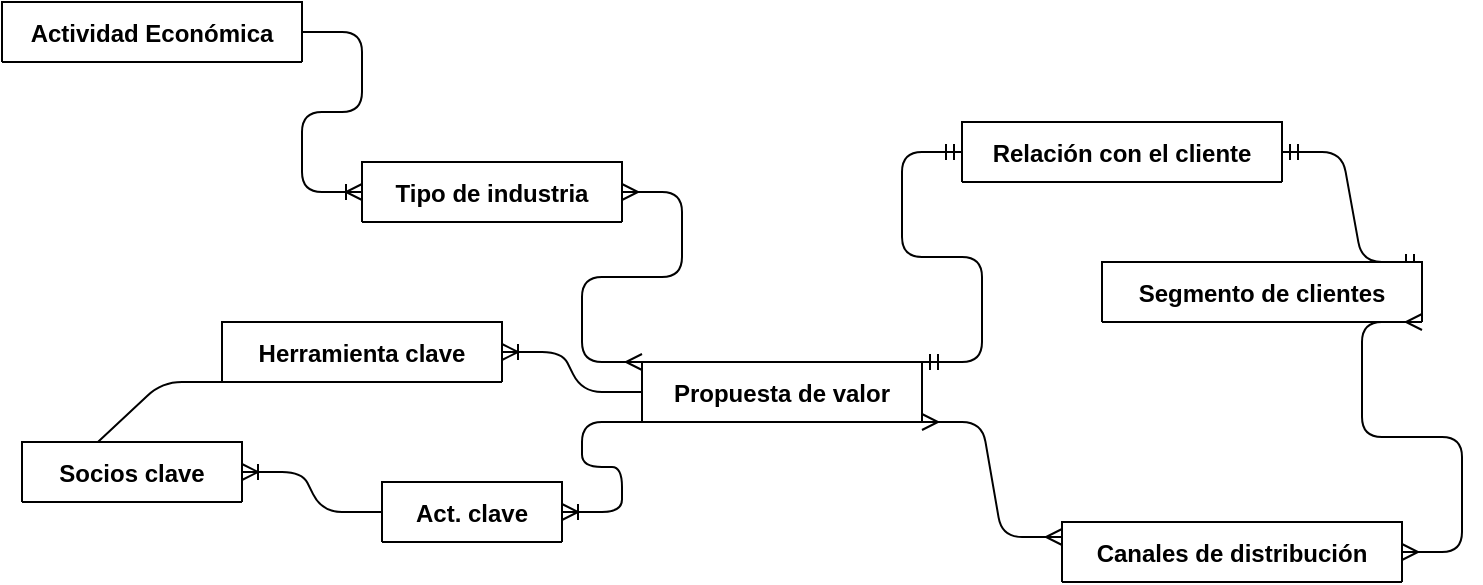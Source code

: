 <mxfile version="13.6.5" type="github"><diagram id="66uv4UlW8J-1fgO-G8yW" name="Page-1"><mxGraphModel dx="1422" dy="834" grid="1" gridSize="10" guides="1" tooltips="1" connect="1" arrows="1" fold="1" page="1" pageScale="1" pageWidth="827" pageHeight="1169" math="0" shadow="0"><root><mxCell id="0"/><mxCell id="1" parent="0"/><mxCell id="5S_YyyaYfL5L0cFhzbNb-131" value="" style="edgeStyle=entityRelationEdgeStyle;fontSize=12;html=1;endArrow=ERoneToMany;exitX=1;exitY=0.5;exitDx=0;exitDy=0;entryX=0;entryY=0.5;entryDx=0;entryDy=0;" edge="1" parent="1" source="5S_YyyaYfL5L0cFhzbNb-1" target="5S_YyyaYfL5L0cFhzbNb-14"><mxGeometry width="100" height="100" relative="1" as="geometry"><mxPoint x="360" y="380" as="sourcePoint"/><mxPoint x="460" y="280" as="targetPoint"/></mxGeometry></mxCell><mxCell id="5S_YyyaYfL5L0cFhzbNb-132" value="" style="edgeStyle=entityRelationEdgeStyle;fontSize=12;html=1;endArrow=ERmany;startArrow=ERmany;exitX=1;exitY=0.5;exitDx=0;exitDy=0;entryX=0;entryY=0;entryDx=0;entryDy=0;" edge="1" parent="1" source="5S_YyyaYfL5L0cFhzbNb-14" target="5S_YyyaYfL5L0cFhzbNb-27"><mxGeometry width="100" height="100" relative="1" as="geometry"><mxPoint x="360" y="380" as="sourcePoint"/><mxPoint x="570" y="210" as="targetPoint"/></mxGeometry></mxCell><mxCell id="5S_YyyaYfL5L0cFhzbNb-134" value="" style="edgeStyle=entityRelationEdgeStyle;fontSize=12;html=1;endArrow=ERmandOne;startArrow=ERmandOne;exitX=1;exitY=0;exitDx=0;exitDy=0;" edge="1" parent="1" source="5S_YyyaYfL5L0cFhzbNb-27" target="5S_YyyaYfL5L0cFhzbNb-57"><mxGeometry width="100" height="100" relative="1" as="geometry"><mxPoint x="460" y="280" as="sourcePoint"/><mxPoint x="360" y="380" as="targetPoint"/></mxGeometry></mxCell><mxCell id="5S_YyyaYfL5L0cFhzbNb-135" value="" style="edgeStyle=entityRelationEdgeStyle;fontSize=12;html=1;endArrow=ERmandOne;startArrow=ERmandOne;exitX=1;exitY=0;exitDx=0;exitDy=0;" edge="1" parent="1" source="5S_YyyaYfL5L0cFhzbNb-40" target="5S_YyyaYfL5L0cFhzbNb-57"><mxGeometry width="100" height="100" relative="1" as="geometry"><mxPoint x="360" y="380" as="sourcePoint"/><mxPoint x="460" y="280" as="targetPoint"/></mxGeometry></mxCell><mxCell id="5S_YyyaYfL5L0cFhzbNb-136" value="" style="edgeStyle=entityRelationEdgeStyle;fontSize=12;html=1;endArrow=ERmany;startArrow=ERmany;exitX=1;exitY=1;exitDx=0;exitDy=0;entryX=0;entryY=0.25;entryDx=0;entryDy=0;" edge="1" parent="1" source="5S_YyyaYfL5L0cFhzbNb-27" target="5S_YyyaYfL5L0cFhzbNb-76"><mxGeometry width="100" height="100" relative="1" as="geometry"><mxPoint x="580" y="260" as="sourcePoint"/><mxPoint x="360" y="380" as="targetPoint"/></mxGeometry></mxCell><mxCell id="5S_YyyaYfL5L0cFhzbNb-1" value="Actividad Económica" style="shape=table;startSize=30;container=1;collapsible=1;childLayout=tableLayout;fixedRows=1;rowLines=0;fontStyle=1;align=center;resizeLast=1;" vertex="1" collapsed="1" parent="1"><mxGeometry x="40" y="40" width="150" height="30" as="geometry"><mxRectangle x="140" y="90" width="180" height="160" as="alternateBounds"/></mxGeometry></mxCell><mxCell id="5S_YyyaYfL5L0cFhzbNb-2" value="" style="shape=partialRectangle;collapsible=0;dropTarget=0;pointerEvents=0;fillColor=none;top=0;left=0;bottom=1;right=0;points=[[0,0.5],[1,0.5]];portConstraint=eastwest;" vertex="1" parent="5S_YyyaYfL5L0cFhzbNb-1"><mxGeometry y="30" width="180" height="30" as="geometry"/></mxCell><mxCell id="5S_YyyaYfL5L0cFhzbNb-3" value="PK" style="shape=partialRectangle;connectable=0;fillColor=none;top=0;left=0;bottom=0;right=0;fontStyle=1;overflow=hidden;" vertex="1" parent="5S_YyyaYfL5L0cFhzbNb-2"><mxGeometry width="30" height="30" as="geometry"/></mxCell><mxCell id="5S_YyyaYfL5L0cFhzbNb-4" value="UniqueID (PK)" style="shape=partialRectangle;connectable=0;fillColor=none;top=0;left=0;bottom=0;right=0;align=left;spacingLeft=6;fontStyle=5;overflow=hidden;" vertex="1" parent="5S_YyyaYfL5L0cFhzbNb-2"><mxGeometry x="30" width="150" height="30" as="geometry"/></mxCell><mxCell id="5S_YyyaYfL5L0cFhzbNb-5" value="" style="shape=partialRectangle;collapsible=0;dropTarget=0;pointerEvents=0;fillColor=none;top=0;left=0;bottom=0;right=0;points=[[0,0.5],[1,0.5]];portConstraint=eastwest;" vertex="1" parent="5S_YyyaYfL5L0cFhzbNb-1"><mxGeometry y="60" width="180" height="30" as="geometry"/></mxCell><mxCell id="5S_YyyaYfL5L0cFhzbNb-6" value="" style="shape=partialRectangle;connectable=0;fillColor=none;top=0;left=0;bottom=0;right=0;editable=1;overflow=hidden;" vertex="1" parent="5S_YyyaYfL5L0cFhzbNb-5"><mxGeometry width="30" height="30" as="geometry"/></mxCell><mxCell id="5S_YyyaYfL5L0cFhzbNb-7" value="Act. Primeria (Varchar(255)" style="shape=partialRectangle;connectable=0;fillColor=none;top=0;left=0;bottom=0;right=0;align=left;spacingLeft=6;overflow=hidden;" vertex="1" parent="5S_YyyaYfL5L0cFhzbNb-5"><mxGeometry x="30" width="150" height="30" as="geometry"/></mxCell><mxCell id="5S_YyyaYfL5L0cFhzbNb-8" value="" style="shape=partialRectangle;collapsible=0;dropTarget=0;pointerEvents=0;fillColor=none;top=0;left=0;bottom=0;right=0;points=[[0,0.5],[1,0.5]];portConstraint=eastwest;" vertex="1" parent="5S_YyyaYfL5L0cFhzbNb-1"><mxGeometry y="90" width="180" height="30" as="geometry"/></mxCell><mxCell id="5S_YyyaYfL5L0cFhzbNb-9" value="" style="shape=partialRectangle;connectable=0;fillColor=none;top=0;left=0;bottom=0;right=0;editable=1;overflow=hidden;" vertex="1" parent="5S_YyyaYfL5L0cFhzbNb-8"><mxGeometry width="30" height="30" as="geometry"/></mxCell><mxCell id="5S_YyyaYfL5L0cFhzbNb-10" value="Act. Secundaria" style="shape=partialRectangle;connectable=0;fillColor=none;top=0;left=0;bottom=0;right=0;align=left;spacingLeft=6;overflow=hidden;" vertex="1" parent="5S_YyyaYfL5L0cFhzbNb-8"><mxGeometry x="30" width="150" height="30" as="geometry"/></mxCell><mxCell id="5S_YyyaYfL5L0cFhzbNb-11" value="" style="shape=partialRectangle;collapsible=0;dropTarget=0;pointerEvents=0;fillColor=none;top=0;left=0;bottom=0;right=0;points=[[0,0.5],[1,0.5]];portConstraint=eastwest;" vertex="1" parent="5S_YyyaYfL5L0cFhzbNb-1"><mxGeometry y="120" width="180" height="30" as="geometry"/></mxCell><mxCell id="5S_YyyaYfL5L0cFhzbNb-12" value="" style="shape=partialRectangle;connectable=0;fillColor=none;top=0;left=0;bottom=0;right=0;editable=1;overflow=hidden;" vertex="1" parent="5S_YyyaYfL5L0cFhzbNb-11"><mxGeometry width="30" height="30" as="geometry"/></mxCell><mxCell id="5S_YyyaYfL5L0cFhzbNb-13" value="Act. Tercearia" style="shape=partialRectangle;connectable=0;fillColor=none;top=0;left=0;bottom=0;right=0;align=left;spacingLeft=6;overflow=hidden;" vertex="1" parent="5S_YyyaYfL5L0cFhzbNb-11"><mxGeometry x="30" width="150" height="30" as="geometry"/></mxCell><mxCell id="5S_YyyaYfL5L0cFhzbNb-14" value="Tipo de industria" style="shape=table;startSize=30;container=1;collapsible=1;childLayout=tableLayout;fixedRows=1;rowLines=0;fontStyle=1;align=center;resizeLast=1;" vertex="1" collapsed="1" parent="1"><mxGeometry x="220" y="120" width="130" height="30" as="geometry"><mxRectangle x="340" y="100" width="180" height="160" as="alternateBounds"/></mxGeometry></mxCell><mxCell id="5S_YyyaYfL5L0cFhzbNb-15" value="" style="shape=partialRectangle;collapsible=0;dropTarget=0;pointerEvents=0;fillColor=none;top=0;left=0;bottom=1;right=0;points=[[0,0.5],[1,0.5]];portConstraint=eastwest;" vertex="1" parent="5S_YyyaYfL5L0cFhzbNb-14"><mxGeometry y="30" width="180" height="30" as="geometry"/></mxCell><mxCell id="5S_YyyaYfL5L0cFhzbNb-16" value="PK" style="shape=partialRectangle;connectable=0;fillColor=none;top=0;left=0;bottom=0;right=0;fontStyle=1;overflow=hidden;" vertex="1" parent="5S_YyyaYfL5L0cFhzbNb-15"><mxGeometry width="30" height="30" as="geometry"/></mxCell><mxCell id="5S_YyyaYfL5L0cFhzbNb-17" value="UniqueID" style="shape=partialRectangle;connectable=0;fillColor=none;top=0;left=0;bottom=0;right=0;align=left;spacingLeft=6;fontStyle=5;overflow=hidden;" vertex="1" parent="5S_YyyaYfL5L0cFhzbNb-15"><mxGeometry x="30" width="150" height="30" as="geometry"/></mxCell><mxCell id="5S_YyyaYfL5L0cFhzbNb-18" value="" style="shape=partialRectangle;collapsible=0;dropTarget=0;pointerEvents=0;fillColor=none;top=0;left=0;bottom=0;right=0;points=[[0,0.5],[1,0.5]];portConstraint=eastwest;" vertex="1" parent="5S_YyyaYfL5L0cFhzbNb-14"><mxGeometry y="60" width="180" height="30" as="geometry"/></mxCell><mxCell id="5S_YyyaYfL5L0cFhzbNb-19" value="" style="shape=partialRectangle;connectable=0;fillColor=none;top=0;left=0;bottom=0;right=0;editable=1;overflow=hidden;" vertex="1" parent="5S_YyyaYfL5L0cFhzbNb-18"><mxGeometry width="30" height="30" as="geometry"/></mxCell><mxCell id="5S_YyyaYfL5L0cFhzbNb-20" value="Mineria" style="shape=partialRectangle;connectable=0;fillColor=none;top=0;left=0;bottom=0;right=0;align=left;spacingLeft=6;overflow=hidden;" vertex="1" parent="5S_YyyaYfL5L0cFhzbNb-18"><mxGeometry x="30" width="150" height="30" as="geometry"/></mxCell><mxCell id="5S_YyyaYfL5L0cFhzbNb-21" value="" style="shape=partialRectangle;collapsible=0;dropTarget=0;pointerEvents=0;fillColor=none;top=0;left=0;bottom=0;right=0;points=[[0,0.5],[1,0.5]];portConstraint=eastwest;" vertex="1" parent="5S_YyyaYfL5L0cFhzbNb-14"><mxGeometry y="90" width="180" height="30" as="geometry"/></mxCell><mxCell id="5S_YyyaYfL5L0cFhzbNb-22" value="" style="shape=partialRectangle;connectable=0;fillColor=none;top=0;left=0;bottom=0;right=0;editable=1;overflow=hidden;" vertex="1" parent="5S_YyyaYfL5L0cFhzbNb-21"><mxGeometry width="30" height="30" as="geometry"/></mxCell><mxCell id="5S_YyyaYfL5L0cFhzbNb-23" value="Construcción" style="shape=partialRectangle;connectable=0;fillColor=none;top=0;left=0;bottom=0;right=0;align=left;spacingLeft=6;overflow=hidden;" vertex="1" parent="5S_YyyaYfL5L0cFhzbNb-21"><mxGeometry x="30" width="150" height="30" as="geometry"/></mxCell><mxCell id="5S_YyyaYfL5L0cFhzbNb-24" value="" style="shape=partialRectangle;collapsible=0;dropTarget=0;pointerEvents=0;fillColor=none;top=0;left=0;bottom=0;right=0;points=[[0,0.5],[1,0.5]];portConstraint=eastwest;" vertex="1" parent="5S_YyyaYfL5L0cFhzbNb-14"><mxGeometry y="120" width="180" height="30" as="geometry"/></mxCell><mxCell id="5S_YyyaYfL5L0cFhzbNb-25" value="" style="shape=partialRectangle;connectable=0;fillColor=none;top=0;left=0;bottom=0;right=0;editable=1;overflow=hidden;" vertex="1" parent="5S_YyyaYfL5L0cFhzbNb-24"><mxGeometry width="30" height="30" as="geometry"/></mxCell><mxCell id="5S_YyyaYfL5L0cFhzbNb-26" value="Industrias manufactureras" style="shape=partialRectangle;connectable=0;fillColor=none;top=0;left=0;bottom=0;right=0;align=left;spacingLeft=6;overflow=hidden;" vertex="1" parent="5S_YyyaYfL5L0cFhzbNb-24"><mxGeometry x="30" width="150" height="30" as="geometry"/></mxCell><mxCell id="5S_YyyaYfL5L0cFhzbNb-27" value="Propuesta de valor" style="shape=table;startSize=30;container=1;collapsible=1;childLayout=tableLayout;fixedRows=1;rowLines=0;fontStyle=1;align=center;resizeLast=1;" vertex="1" collapsed="1" parent="1"><mxGeometry x="360" y="220" width="140" height="30" as="geometry"><mxRectangle x="550" y="110" width="180" height="100" as="alternateBounds"/></mxGeometry></mxCell><mxCell id="5S_YyyaYfL5L0cFhzbNb-28" value="" style="shape=partialRectangle;collapsible=0;dropTarget=0;pointerEvents=0;fillColor=none;top=0;left=0;bottom=1;right=0;points=[[0,0.5],[1,0.5]];portConstraint=eastwest;" vertex="1" parent="5S_YyyaYfL5L0cFhzbNb-27"><mxGeometry y="30" width="180" height="30" as="geometry"/></mxCell><mxCell id="5S_YyyaYfL5L0cFhzbNb-29" value="PK" style="shape=partialRectangle;connectable=0;fillColor=none;top=0;left=0;bottom=0;right=0;fontStyle=1;overflow=hidden;" vertex="1" parent="5S_YyyaYfL5L0cFhzbNb-28"><mxGeometry width="30" height="30" as="geometry"/></mxCell><mxCell id="5S_YyyaYfL5L0cFhzbNb-30" value="UniqueID" style="shape=partialRectangle;connectable=0;fillColor=none;top=0;left=0;bottom=0;right=0;align=left;spacingLeft=6;fontStyle=5;overflow=hidden;" vertex="1" parent="5S_YyyaYfL5L0cFhzbNb-28"><mxGeometry x="30" width="150" height="30" as="geometry"/></mxCell><mxCell id="5S_YyyaYfL5L0cFhzbNb-31" value="" style="shape=partialRectangle;collapsible=0;dropTarget=0;pointerEvents=0;fillColor=none;top=0;left=0;bottom=0;right=0;points=[[0,0.5],[1,0.5]];portConstraint=eastwest;" vertex="1" parent="5S_YyyaYfL5L0cFhzbNb-27"><mxGeometry y="60" width="180" height="30" as="geometry"/></mxCell><mxCell id="5S_YyyaYfL5L0cFhzbNb-32" value="" style="shape=partialRectangle;connectable=0;fillColor=none;top=0;left=0;bottom=0;right=0;editable=1;overflow=hidden;" vertex="1" parent="5S_YyyaYfL5L0cFhzbNb-31"><mxGeometry width="30" height="30" as="geometry"/></mxCell><mxCell id="5S_YyyaYfL5L0cFhzbNb-33" value="Diferenciador" style="shape=partialRectangle;connectable=0;fillColor=none;top=0;left=0;bottom=0;right=0;align=left;spacingLeft=6;overflow=hidden;" vertex="1" parent="5S_YyyaYfL5L0cFhzbNb-31"><mxGeometry x="30" width="150" height="30" as="geometry"/></mxCell><mxCell id="5S_YyyaYfL5L0cFhzbNb-57" value="Relación con el cliente" style="shape=table;startSize=30;container=1;collapsible=1;childLayout=tableLayout;fixedRows=1;rowLines=0;fontStyle=1;align=center;resizeLast=1;" vertex="1" collapsed="1" parent="1"><mxGeometry x="520" y="100" width="160" height="30" as="geometry"><mxRectangle x="479" y="310" width="180" height="220" as="alternateBounds"/></mxGeometry></mxCell><mxCell id="5S_YyyaYfL5L0cFhzbNb-58" value="" style="shape=partialRectangle;collapsible=0;dropTarget=0;pointerEvents=0;fillColor=none;top=0;left=0;bottom=1;right=0;points=[[0,0.5],[1,0.5]];portConstraint=eastwest;" vertex="1" parent="5S_YyyaYfL5L0cFhzbNb-57"><mxGeometry y="30" width="180" height="30" as="geometry"/></mxCell><mxCell id="5S_YyyaYfL5L0cFhzbNb-59" value="PK" style="shape=partialRectangle;connectable=0;fillColor=none;top=0;left=0;bottom=0;right=0;fontStyle=1;overflow=hidden;" vertex="1" parent="5S_YyyaYfL5L0cFhzbNb-58"><mxGeometry width="30" height="30" as="geometry"/></mxCell><mxCell id="5S_YyyaYfL5L0cFhzbNb-60" value="UniqueID" style="shape=partialRectangle;connectable=0;fillColor=none;top=0;left=0;bottom=0;right=0;align=left;spacingLeft=6;fontStyle=5;overflow=hidden;" vertex="1" parent="5S_YyyaYfL5L0cFhzbNb-58"><mxGeometry x="30" width="150" height="30" as="geometry"/></mxCell><mxCell id="5S_YyyaYfL5L0cFhzbNb-61" value="" style="shape=partialRectangle;collapsible=0;dropTarget=0;pointerEvents=0;fillColor=none;top=0;left=0;bottom=0;right=0;points=[[0,0.5],[1,0.5]];portConstraint=eastwest;" vertex="1" parent="5S_YyyaYfL5L0cFhzbNb-57"><mxGeometry y="60" width="180" height="30" as="geometry"/></mxCell><mxCell id="5S_YyyaYfL5L0cFhzbNb-62" value="" style="shape=partialRectangle;connectable=0;fillColor=none;top=0;left=0;bottom=0;right=0;editable=1;overflow=hidden;" vertex="1" parent="5S_YyyaYfL5L0cFhzbNb-61"><mxGeometry width="30" height="30" as="geometry"/></mxCell><mxCell id="5S_YyyaYfL5L0cFhzbNb-63" value="Metodología de venta" style="shape=partialRectangle;connectable=0;fillColor=none;top=0;left=0;bottom=0;right=0;align=left;spacingLeft=6;overflow=hidden;" vertex="1" parent="5S_YyyaYfL5L0cFhzbNb-61"><mxGeometry x="30" width="150" height="30" as="geometry"/></mxCell><mxCell id="5S_YyyaYfL5L0cFhzbNb-64" value="" style="shape=partialRectangle;collapsible=0;dropTarget=0;pointerEvents=0;fillColor=none;top=0;left=0;bottom=0;right=0;points=[[0,0.5],[1,0.5]];portConstraint=eastwest;" vertex="1" parent="5S_YyyaYfL5L0cFhzbNb-57"><mxGeometry y="90" width="180" height="30" as="geometry"/></mxCell><mxCell id="5S_YyyaYfL5L0cFhzbNb-65" value="" style="shape=partialRectangle;connectable=0;fillColor=none;top=0;left=0;bottom=0;right=0;editable=1;overflow=hidden;" vertex="1" parent="5S_YyyaYfL5L0cFhzbNb-64"><mxGeometry width="30" height="30" as="geometry"/></mxCell><mxCell id="5S_YyyaYfL5L0cFhzbNb-66" value="Curva de experiencia" style="shape=partialRectangle;connectable=0;fillColor=none;top=0;left=0;bottom=0;right=0;align=left;spacingLeft=6;overflow=hidden;" vertex="1" parent="5S_YyyaYfL5L0cFhzbNb-64"><mxGeometry x="30" width="150" height="30" as="geometry"/></mxCell><mxCell id="5S_YyyaYfL5L0cFhzbNb-67" value="" style="shape=partialRectangle;collapsible=0;dropTarget=0;pointerEvents=0;fillColor=none;top=0;left=0;bottom=0;right=0;points=[[0,0.5],[1,0.5]];portConstraint=eastwest;" vertex="1" parent="5S_YyyaYfL5L0cFhzbNb-57"><mxGeometry y="120" width="180" height="30" as="geometry"/></mxCell><mxCell id="5S_YyyaYfL5L0cFhzbNb-68" value="" style="shape=partialRectangle;connectable=0;fillColor=none;top=0;left=0;bottom=0;right=0;editable=1;overflow=hidden;" vertex="1" parent="5S_YyyaYfL5L0cFhzbNb-67"><mxGeometry width="30" height="30" as="geometry"/></mxCell><mxCell id="5S_YyyaYfL5L0cFhzbNb-69" value="Presencia digital" style="shape=partialRectangle;connectable=0;fillColor=none;top=0;left=0;bottom=0;right=0;align=left;spacingLeft=6;overflow=hidden;" vertex="1" parent="5S_YyyaYfL5L0cFhzbNb-67"><mxGeometry x="30" width="150" height="30" as="geometry"/></mxCell><mxCell id="5S_YyyaYfL5L0cFhzbNb-70" style="shape=partialRectangle;collapsible=0;dropTarget=0;pointerEvents=0;fillColor=none;top=0;left=0;bottom=0;right=0;points=[[0,0.5],[1,0.5]];portConstraint=eastwest;" vertex="1" parent="5S_YyyaYfL5L0cFhzbNb-57"><mxGeometry y="150" width="180" height="30" as="geometry"/></mxCell><mxCell id="5S_YyyaYfL5L0cFhzbNb-71" style="shape=partialRectangle;connectable=0;fillColor=none;top=0;left=0;bottom=0;right=0;editable=1;overflow=hidden;" vertex="1" parent="5S_YyyaYfL5L0cFhzbNb-70"><mxGeometry width="30" height="30" as="geometry"/></mxCell><mxCell id="5S_YyyaYfL5L0cFhzbNb-72" value="Seguimiento 1:1" style="shape=partialRectangle;connectable=0;fillColor=none;top=0;left=0;bottom=0;right=0;align=left;spacingLeft=6;overflow=hidden;" vertex="1" parent="5S_YyyaYfL5L0cFhzbNb-70"><mxGeometry x="30" width="150" height="30" as="geometry"/></mxCell><mxCell id="5S_YyyaYfL5L0cFhzbNb-73" style="shape=partialRectangle;collapsible=0;dropTarget=0;pointerEvents=0;fillColor=none;top=0;left=0;bottom=0;right=0;points=[[0,0.5],[1,0.5]];portConstraint=eastwest;" vertex="1" parent="5S_YyyaYfL5L0cFhzbNb-57"><mxGeometry y="180" width="180" height="30" as="geometry"/></mxCell><mxCell id="5S_YyyaYfL5L0cFhzbNb-74" style="shape=partialRectangle;connectable=0;fillColor=none;top=0;left=0;bottom=0;right=0;editable=1;overflow=hidden;" vertex="1" parent="5S_YyyaYfL5L0cFhzbNb-73"><mxGeometry width="30" height="30" as="geometry"/></mxCell><mxCell id="5S_YyyaYfL5L0cFhzbNb-75" value="Reuniones presenciales" style="shape=partialRectangle;connectable=0;fillColor=none;top=0;left=0;bottom=0;right=0;align=left;spacingLeft=6;overflow=hidden;" vertex="1" parent="5S_YyyaYfL5L0cFhzbNb-73"><mxGeometry x="30" width="150" height="30" as="geometry"/></mxCell><mxCell id="5S_YyyaYfL5L0cFhzbNb-40" value="Segmento de clientes" style="shape=table;startSize=30;container=1;collapsible=1;childLayout=tableLayout;fixedRows=1;rowLines=0;fontStyle=1;align=center;resizeLast=1;" vertex="1" collapsed="1" parent="1"><mxGeometry x="590" y="170" width="160" height="30" as="geometry"><mxRectangle x="320" y="250" width="180" height="190" as="alternateBounds"/></mxGeometry></mxCell><mxCell id="5S_YyyaYfL5L0cFhzbNb-41" value="" style="shape=partialRectangle;collapsible=0;dropTarget=0;pointerEvents=0;fillColor=none;top=0;left=0;bottom=1;right=0;points=[[0,0.5],[1,0.5]];portConstraint=eastwest;" vertex="1" parent="5S_YyyaYfL5L0cFhzbNb-40"><mxGeometry y="30" width="180" height="30" as="geometry"/></mxCell><mxCell id="5S_YyyaYfL5L0cFhzbNb-42" value="PK" style="shape=partialRectangle;connectable=0;fillColor=none;top=0;left=0;bottom=0;right=0;fontStyle=1;overflow=hidden;" vertex="1" parent="5S_YyyaYfL5L0cFhzbNb-41"><mxGeometry width="30" height="30" as="geometry"/></mxCell><mxCell id="5S_YyyaYfL5L0cFhzbNb-43" value="UniqueID" style="shape=partialRectangle;connectable=0;fillColor=none;top=0;left=0;bottom=0;right=0;align=left;spacingLeft=6;fontStyle=5;overflow=hidden;" vertex="1" parent="5S_YyyaYfL5L0cFhzbNb-41"><mxGeometry x="30" width="150" height="30" as="geometry"/></mxCell><mxCell id="5S_YyyaYfL5L0cFhzbNb-44" value="" style="shape=partialRectangle;collapsible=0;dropTarget=0;pointerEvents=0;fillColor=none;top=0;left=0;bottom=0;right=0;points=[[0,0.5],[1,0.5]];portConstraint=eastwest;" vertex="1" parent="5S_YyyaYfL5L0cFhzbNb-40"><mxGeometry y="60" width="180" height="30" as="geometry"/></mxCell><mxCell id="5S_YyyaYfL5L0cFhzbNb-45" value="" style="shape=partialRectangle;connectable=0;fillColor=none;top=0;left=0;bottom=0;right=0;editable=1;overflow=hidden;" vertex="1" parent="5S_YyyaYfL5L0cFhzbNb-44"><mxGeometry width="30" height="30" as="geometry"/></mxCell><mxCell id="5S_YyyaYfL5L0cFhzbNb-46" value="Mercado Nicho" style="shape=partialRectangle;connectable=0;fillColor=none;top=0;left=0;bottom=0;right=0;align=left;spacingLeft=6;overflow=hidden;" vertex="1" parent="5S_YyyaYfL5L0cFhzbNb-44"><mxGeometry x="30" width="150" height="30" as="geometry"/></mxCell><mxCell id="5S_YyyaYfL5L0cFhzbNb-47" value="" style="shape=partialRectangle;collapsible=0;dropTarget=0;pointerEvents=0;fillColor=none;top=0;left=0;bottom=0;right=0;points=[[0,0.5],[1,0.5]];portConstraint=eastwest;" vertex="1" parent="5S_YyyaYfL5L0cFhzbNb-40"><mxGeometry y="90" width="180" height="30" as="geometry"/></mxCell><mxCell id="5S_YyyaYfL5L0cFhzbNb-48" value="" style="shape=partialRectangle;connectable=0;fillColor=none;top=0;left=0;bottom=0;right=0;editable=1;overflow=hidden;" vertex="1" parent="5S_YyyaYfL5L0cFhzbNb-47"><mxGeometry width="30" height="30" as="geometry"/></mxCell><mxCell id="5S_YyyaYfL5L0cFhzbNb-49" value="Mercado Real" style="shape=partialRectangle;connectable=0;fillColor=none;top=0;left=0;bottom=0;right=0;align=left;spacingLeft=6;overflow=hidden;" vertex="1" parent="5S_YyyaYfL5L0cFhzbNb-47"><mxGeometry x="30" width="150" height="30" as="geometry"/></mxCell><mxCell id="5S_YyyaYfL5L0cFhzbNb-50" value="" style="shape=partialRectangle;collapsible=0;dropTarget=0;pointerEvents=0;fillColor=none;top=0;left=0;bottom=0;right=0;points=[[0,0.5],[1,0.5]];portConstraint=eastwest;" vertex="1" parent="5S_YyyaYfL5L0cFhzbNb-40"><mxGeometry y="120" width="180" height="30" as="geometry"/></mxCell><mxCell id="5S_YyyaYfL5L0cFhzbNb-51" value="" style="shape=partialRectangle;connectable=0;fillColor=none;top=0;left=0;bottom=0;right=0;editable=1;overflow=hidden;" vertex="1" parent="5S_YyyaYfL5L0cFhzbNb-50"><mxGeometry width="30" height="30" as="geometry"/></mxCell><mxCell id="5S_YyyaYfL5L0cFhzbNb-52" value="Mercado Meta" style="shape=partialRectangle;connectable=0;fillColor=none;top=0;left=0;bottom=0;right=0;align=left;spacingLeft=6;overflow=hidden;" vertex="1" parent="5S_YyyaYfL5L0cFhzbNb-50"><mxGeometry x="30" width="150" height="30" as="geometry"/></mxCell><mxCell id="5S_YyyaYfL5L0cFhzbNb-54" style="shape=partialRectangle;collapsible=0;dropTarget=0;pointerEvents=0;fillColor=none;top=0;left=0;bottom=0;right=0;points=[[0,0.5],[1,0.5]];portConstraint=eastwest;" vertex="1" parent="5S_YyyaYfL5L0cFhzbNb-40"><mxGeometry y="150" width="180" height="30" as="geometry"/></mxCell><mxCell id="5S_YyyaYfL5L0cFhzbNb-55" style="shape=partialRectangle;connectable=0;fillColor=none;top=0;left=0;bottom=0;right=0;editable=1;overflow=hidden;" vertex="1" parent="5S_YyyaYfL5L0cFhzbNb-54"><mxGeometry width="30" height="30" as="geometry"/></mxCell><mxCell id="5S_YyyaYfL5L0cFhzbNb-56" value="Mercado Potencial" style="shape=partialRectangle;connectable=0;fillColor=none;top=0;left=0;bottom=0;right=0;align=left;spacingLeft=6;overflow=hidden;" vertex="1" parent="5S_YyyaYfL5L0cFhzbNb-54"><mxGeometry x="30" width="150" height="30" as="geometry"/></mxCell><mxCell id="5S_YyyaYfL5L0cFhzbNb-76" value="Canales de distribución" style="shape=table;startSize=30;container=1;collapsible=1;childLayout=tableLayout;fixedRows=1;rowLines=0;fontStyle=1;align=center;resizeLast=1;" vertex="1" collapsed="1" parent="1"><mxGeometry x="570" y="300" width="170" height="30" as="geometry"><mxRectangle x="320" y="250" width="180" height="190" as="alternateBounds"/></mxGeometry></mxCell><mxCell id="5S_YyyaYfL5L0cFhzbNb-77" value="" style="shape=partialRectangle;collapsible=0;dropTarget=0;pointerEvents=0;fillColor=none;top=0;left=0;bottom=1;right=0;points=[[0,0.5],[1,0.5]];portConstraint=eastwest;" vertex="1" parent="5S_YyyaYfL5L0cFhzbNb-76"><mxGeometry y="30" width="180" height="30" as="geometry"/></mxCell><mxCell id="5S_YyyaYfL5L0cFhzbNb-78" value="PK" style="shape=partialRectangle;connectable=0;fillColor=none;top=0;left=0;bottom=0;right=0;fontStyle=1;overflow=hidden;" vertex="1" parent="5S_YyyaYfL5L0cFhzbNb-77"><mxGeometry width="30" height="30" as="geometry"/></mxCell><mxCell id="5S_YyyaYfL5L0cFhzbNb-79" value="UniqueID" style="shape=partialRectangle;connectable=0;fillColor=none;top=0;left=0;bottom=0;right=0;align=left;spacingLeft=6;fontStyle=5;overflow=hidden;" vertex="1" parent="5S_YyyaYfL5L0cFhzbNb-77"><mxGeometry x="30" width="150" height="30" as="geometry"/></mxCell><mxCell id="5S_YyyaYfL5L0cFhzbNb-80" value="" style="shape=partialRectangle;collapsible=0;dropTarget=0;pointerEvents=0;fillColor=none;top=0;left=0;bottom=0;right=0;points=[[0,0.5],[1,0.5]];portConstraint=eastwest;" vertex="1" parent="5S_YyyaYfL5L0cFhzbNb-76"><mxGeometry y="60" width="180" height="30" as="geometry"/></mxCell><mxCell id="5S_YyyaYfL5L0cFhzbNb-81" value="" style="shape=partialRectangle;connectable=0;fillColor=none;top=0;left=0;bottom=0;right=0;editable=1;overflow=hidden;" vertex="1" parent="5S_YyyaYfL5L0cFhzbNb-80"><mxGeometry width="30" height="30" as="geometry"/></mxCell><mxCell id="5S_YyyaYfL5L0cFhzbNb-82" value="Precio" style="shape=partialRectangle;connectable=0;fillColor=none;top=0;left=0;bottom=0;right=0;align=left;spacingLeft=6;overflow=hidden;" vertex="1" parent="5S_YyyaYfL5L0cFhzbNb-80"><mxGeometry x="30" width="150" height="30" as="geometry"/></mxCell><mxCell id="5S_YyyaYfL5L0cFhzbNb-83" value="" style="shape=partialRectangle;collapsible=0;dropTarget=0;pointerEvents=0;fillColor=none;top=0;left=0;bottom=0;right=0;points=[[0,0.5],[1,0.5]];portConstraint=eastwest;" vertex="1" parent="5S_YyyaYfL5L0cFhzbNb-76"><mxGeometry y="90" width="180" height="30" as="geometry"/></mxCell><mxCell id="5S_YyyaYfL5L0cFhzbNb-84" value="" style="shape=partialRectangle;connectable=0;fillColor=none;top=0;left=0;bottom=0;right=0;editable=1;overflow=hidden;" vertex="1" parent="5S_YyyaYfL5L0cFhzbNb-83"><mxGeometry width="30" height="30" as="geometry"/></mxCell><mxCell id="5S_YyyaYfL5L0cFhzbNb-85" value="Producto" style="shape=partialRectangle;connectable=0;fillColor=none;top=0;left=0;bottom=0;right=0;align=left;spacingLeft=6;overflow=hidden;" vertex="1" parent="5S_YyyaYfL5L0cFhzbNb-83"><mxGeometry x="30" width="150" height="30" as="geometry"/></mxCell><mxCell id="5S_YyyaYfL5L0cFhzbNb-86" value="" style="shape=partialRectangle;collapsible=0;dropTarget=0;pointerEvents=0;fillColor=none;top=0;left=0;bottom=0;right=0;points=[[0,0.5],[1,0.5]];portConstraint=eastwest;" vertex="1" parent="5S_YyyaYfL5L0cFhzbNb-76"><mxGeometry y="120" width="180" height="30" as="geometry"/></mxCell><mxCell id="5S_YyyaYfL5L0cFhzbNb-87" value="" style="shape=partialRectangle;connectable=0;fillColor=none;top=0;left=0;bottom=0;right=0;editable=1;overflow=hidden;" vertex="1" parent="5S_YyyaYfL5L0cFhzbNb-86"><mxGeometry width="30" height="30" as="geometry"/></mxCell><mxCell id="5S_YyyaYfL5L0cFhzbNb-88" value="Plaza" style="shape=partialRectangle;connectable=0;fillColor=none;top=0;left=0;bottom=0;right=0;align=left;spacingLeft=6;overflow=hidden;" vertex="1" parent="5S_YyyaYfL5L0cFhzbNb-86"><mxGeometry x="30" width="150" height="30" as="geometry"/></mxCell><mxCell id="5S_YyyaYfL5L0cFhzbNb-89" style="shape=partialRectangle;collapsible=0;dropTarget=0;pointerEvents=0;fillColor=none;top=0;left=0;bottom=0;right=0;points=[[0,0.5],[1,0.5]];portConstraint=eastwest;" vertex="1" parent="5S_YyyaYfL5L0cFhzbNb-76"><mxGeometry y="150" width="180" height="30" as="geometry"/></mxCell><mxCell id="5S_YyyaYfL5L0cFhzbNb-90" style="shape=partialRectangle;connectable=0;fillColor=none;top=0;left=0;bottom=0;right=0;editable=1;overflow=hidden;" vertex="1" parent="5S_YyyaYfL5L0cFhzbNb-89"><mxGeometry width="30" height="30" as="geometry"/></mxCell><mxCell id="5S_YyyaYfL5L0cFhzbNb-91" value="Promoción" style="shape=partialRectangle;connectable=0;fillColor=none;top=0;left=0;bottom=0;right=0;align=left;spacingLeft=6;overflow=hidden;" vertex="1" parent="5S_YyyaYfL5L0cFhzbNb-89"><mxGeometry x="30" width="150" height="30" as="geometry"/></mxCell><mxCell id="5S_YyyaYfL5L0cFhzbNb-138" value="" style="edgeStyle=entityRelationEdgeStyle;fontSize=12;html=1;endArrow=ERmany;startArrow=ERmany;exitX=1;exitY=1;exitDx=0;exitDy=0;" edge="1" parent="1" source="5S_YyyaYfL5L0cFhzbNb-40" target="5S_YyyaYfL5L0cFhzbNb-76"><mxGeometry width="100" height="100" relative="1" as="geometry"><mxPoint x="460" y="280" as="sourcePoint"/><mxPoint x="360" y="380" as="targetPoint"/></mxGeometry></mxCell><mxCell id="5S_YyyaYfL5L0cFhzbNb-139" value="Act. clave" style="shape=table;startSize=30;container=1;collapsible=1;childLayout=tableLayout;fixedRows=1;rowLines=0;fontStyle=1;align=center;resizeLast=1;" vertex="1" collapsed="1" parent="1"><mxGeometry x="230" y="280" width="90" height="30" as="geometry"><mxRectangle x="320" y="250" width="180" height="130" as="alternateBounds"/></mxGeometry></mxCell><mxCell id="5S_YyyaYfL5L0cFhzbNb-140" value="" style="shape=partialRectangle;collapsible=0;dropTarget=0;pointerEvents=0;fillColor=none;top=0;left=0;bottom=1;right=0;points=[[0,0.5],[1,0.5]];portConstraint=eastwest;" vertex="1" parent="5S_YyyaYfL5L0cFhzbNb-139"><mxGeometry y="30" width="180" height="30" as="geometry"/></mxCell><mxCell id="5S_YyyaYfL5L0cFhzbNb-141" value="PK" style="shape=partialRectangle;connectable=0;fillColor=none;top=0;left=0;bottom=0;right=0;fontStyle=1;overflow=hidden;" vertex="1" parent="5S_YyyaYfL5L0cFhzbNb-140"><mxGeometry width="30" height="30" as="geometry"/></mxCell><mxCell id="5S_YyyaYfL5L0cFhzbNb-142" value="UniqueID" style="shape=partialRectangle;connectable=0;fillColor=none;top=0;left=0;bottom=0;right=0;align=left;spacingLeft=6;fontStyle=5;overflow=hidden;" vertex="1" parent="5S_YyyaYfL5L0cFhzbNb-140"><mxGeometry x="30" width="150" height="30" as="geometry"/></mxCell><mxCell id="5S_YyyaYfL5L0cFhzbNb-143" value="" style="shape=partialRectangle;collapsible=0;dropTarget=0;pointerEvents=0;fillColor=none;top=0;left=0;bottom=0;right=0;points=[[0,0.5],[1,0.5]];portConstraint=eastwest;" vertex="1" parent="5S_YyyaYfL5L0cFhzbNb-139"><mxGeometry y="60" width="180" height="30" as="geometry"/></mxCell><mxCell id="5S_YyyaYfL5L0cFhzbNb-144" value="" style="shape=partialRectangle;connectable=0;fillColor=none;top=0;left=0;bottom=0;right=0;editable=1;overflow=hidden;" vertex="1" parent="5S_YyyaYfL5L0cFhzbNb-143"><mxGeometry width="30" height="30" as="geometry"/></mxCell><mxCell id="5S_YyyaYfL5L0cFhzbNb-145" value="Proceso" style="shape=partialRectangle;connectable=0;fillColor=none;top=0;left=0;bottom=0;right=0;align=left;spacingLeft=6;overflow=hidden;" vertex="1" parent="5S_YyyaYfL5L0cFhzbNb-143"><mxGeometry x="30" width="150" height="30" as="geometry"/></mxCell><mxCell id="5S_YyyaYfL5L0cFhzbNb-146" value="" style="shape=partialRectangle;collapsible=0;dropTarget=0;pointerEvents=0;fillColor=none;top=0;left=0;bottom=0;right=0;points=[[0,0.5],[1,0.5]];portConstraint=eastwest;" vertex="1" parent="5S_YyyaYfL5L0cFhzbNb-139"><mxGeometry y="90" width="180" height="30" as="geometry"/></mxCell><mxCell id="5S_YyyaYfL5L0cFhzbNb-147" value="" style="shape=partialRectangle;connectable=0;fillColor=none;top=0;left=0;bottom=0;right=0;editable=1;overflow=hidden;" vertex="1" parent="5S_YyyaYfL5L0cFhzbNb-146"><mxGeometry width="30" height="30" as="geometry"/></mxCell><mxCell id="5S_YyyaYfL5L0cFhzbNb-148" value="OutSourcing" style="shape=partialRectangle;connectable=0;fillColor=none;top=0;left=0;bottom=0;right=0;align=left;spacingLeft=6;overflow=hidden;" vertex="1" parent="5S_YyyaYfL5L0cFhzbNb-146"><mxGeometry x="30" width="150" height="30" as="geometry"/></mxCell><mxCell id="5S_YyyaYfL5L0cFhzbNb-152" value="Herramienta clave" style="shape=table;startSize=30;container=1;collapsible=1;childLayout=tableLayout;fixedRows=1;rowLines=0;fontStyle=1;align=center;resizeLast=1;" vertex="1" collapsed="1" parent="1"><mxGeometry x="150" y="200" width="140" height="30" as="geometry"><mxRectangle x="320" y="250" width="180" height="160" as="alternateBounds"/></mxGeometry></mxCell><mxCell id="5S_YyyaYfL5L0cFhzbNb-153" value="" style="shape=partialRectangle;collapsible=0;dropTarget=0;pointerEvents=0;fillColor=none;top=0;left=0;bottom=1;right=0;points=[[0,0.5],[1,0.5]];portConstraint=eastwest;" vertex="1" parent="5S_YyyaYfL5L0cFhzbNb-152"><mxGeometry y="30" width="180" height="30" as="geometry"/></mxCell><mxCell id="5S_YyyaYfL5L0cFhzbNb-154" value="PK" style="shape=partialRectangle;connectable=0;fillColor=none;top=0;left=0;bottom=0;right=0;fontStyle=1;overflow=hidden;" vertex="1" parent="5S_YyyaYfL5L0cFhzbNb-153"><mxGeometry width="30" height="30" as="geometry"/></mxCell><mxCell id="5S_YyyaYfL5L0cFhzbNb-155" value="UniqueID" style="shape=partialRectangle;connectable=0;fillColor=none;top=0;left=0;bottom=0;right=0;align=left;spacingLeft=6;fontStyle=5;overflow=hidden;" vertex="1" parent="5S_YyyaYfL5L0cFhzbNb-153"><mxGeometry x="30" width="150" height="30" as="geometry"/></mxCell><mxCell id="5S_YyyaYfL5L0cFhzbNb-156" value="" style="shape=partialRectangle;collapsible=0;dropTarget=0;pointerEvents=0;fillColor=none;top=0;left=0;bottom=0;right=0;points=[[0,0.5],[1,0.5]];portConstraint=eastwest;" vertex="1" parent="5S_YyyaYfL5L0cFhzbNb-152"><mxGeometry y="60" width="180" height="30" as="geometry"/></mxCell><mxCell id="5S_YyyaYfL5L0cFhzbNb-157" value="" style="shape=partialRectangle;connectable=0;fillColor=none;top=0;left=0;bottom=0;right=0;editable=1;overflow=hidden;" vertex="1" parent="5S_YyyaYfL5L0cFhzbNb-156"><mxGeometry width="30" height="30" as="geometry"/></mxCell><mxCell id="5S_YyyaYfL5L0cFhzbNb-158" value="Equipo" style="shape=partialRectangle;connectable=0;fillColor=none;top=0;left=0;bottom=0;right=0;align=left;spacingLeft=6;overflow=hidden;" vertex="1" parent="5S_YyyaYfL5L0cFhzbNb-156"><mxGeometry x="30" width="150" height="30" as="geometry"/></mxCell><mxCell id="5S_YyyaYfL5L0cFhzbNb-159" value="" style="shape=partialRectangle;collapsible=0;dropTarget=0;pointerEvents=0;fillColor=none;top=0;left=0;bottom=0;right=0;points=[[0,0.5],[1,0.5]];portConstraint=eastwest;" vertex="1" parent="5S_YyyaYfL5L0cFhzbNb-152"><mxGeometry y="90" width="180" height="30" as="geometry"/></mxCell><mxCell id="5S_YyyaYfL5L0cFhzbNb-160" value="" style="shape=partialRectangle;connectable=0;fillColor=none;top=0;left=0;bottom=0;right=0;editable=1;overflow=hidden;" vertex="1" parent="5S_YyyaYfL5L0cFhzbNb-159"><mxGeometry width="30" height="30" as="geometry"/></mxCell><mxCell id="5S_YyyaYfL5L0cFhzbNb-161" value="Plantas" style="shape=partialRectangle;connectable=0;fillColor=none;top=0;left=0;bottom=0;right=0;align=left;spacingLeft=6;overflow=hidden;" vertex="1" parent="5S_YyyaYfL5L0cFhzbNb-159"><mxGeometry x="30" width="150" height="30" as="geometry"/></mxCell><mxCell id="5S_YyyaYfL5L0cFhzbNb-162" value="" style="shape=partialRectangle;collapsible=0;dropTarget=0;pointerEvents=0;fillColor=none;top=0;left=0;bottom=0;right=0;points=[[0,0.5],[1,0.5]];portConstraint=eastwest;" vertex="1" parent="5S_YyyaYfL5L0cFhzbNb-152"><mxGeometry y="120" width="180" height="30" as="geometry"/></mxCell><mxCell id="5S_YyyaYfL5L0cFhzbNb-163" value="" style="shape=partialRectangle;connectable=0;fillColor=none;top=0;left=0;bottom=0;right=0;editable=1;overflow=hidden;" vertex="1" parent="5S_YyyaYfL5L0cFhzbNb-162"><mxGeometry width="30" height="30" as="geometry"/></mxCell><mxCell id="5S_YyyaYfL5L0cFhzbNb-164" value="Zona" style="shape=partialRectangle;connectable=0;fillColor=none;top=0;left=0;bottom=0;right=0;align=left;spacingLeft=6;overflow=hidden;" vertex="1" parent="5S_YyyaYfL5L0cFhzbNb-162"><mxGeometry x="30" width="150" height="30" as="geometry"/></mxCell><mxCell id="5S_YyyaYfL5L0cFhzbNb-165" value="" style="edgeStyle=entityRelationEdgeStyle;fontSize=12;html=1;endArrow=ERoneToMany;" edge="1" parent="1" source="5S_YyyaYfL5L0cFhzbNb-27" target="5S_YyyaYfL5L0cFhzbNb-152"><mxGeometry width="100" height="100" relative="1" as="geometry"><mxPoint x="210" y="180" as="sourcePoint"/><mxPoint x="460" y="280" as="targetPoint"/></mxGeometry></mxCell><mxCell id="5S_YyyaYfL5L0cFhzbNb-166" value="" style="edgeStyle=entityRelationEdgeStyle;fontSize=12;html=1;endArrow=ERoneToMany;exitX=0;exitY=1;exitDx=0;exitDy=0;" edge="1" parent="1" source="5S_YyyaYfL5L0cFhzbNb-27" target="5S_YyyaYfL5L0cFhzbNb-139"><mxGeometry width="100" height="100" relative="1" as="geometry"><mxPoint x="360" y="380" as="sourcePoint"/><mxPoint x="460" y="280" as="targetPoint"/></mxGeometry></mxCell><mxCell id="5S_YyyaYfL5L0cFhzbNb-167" value="" style="edgeStyle=entityRelationEdgeStyle;fontSize=12;html=1;endArrow=ERzeroToMany;endFill=1;entryX=0;entryY=0.25;entryDx=0;entryDy=0;exitX=0;exitY=1;exitDx=0;exitDy=0;" edge="1" parent="1" source="5S_YyyaYfL5L0cFhzbNb-152" target="5S_YyyaYfL5L0cFhzbNb-92"><mxGeometry width="100" height="100" relative="1" as="geometry"><mxPoint x="360" y="380" as="sourcePoint"/><mxPoint x="460" y="280" as="targetPoint"/></mxGeometry></mxCell><mxCell id="5S_YyyaYfL5L0cFhzbNb-92" value="Socios clave" style="shape=table;startSize=30;container=1;collapsible=1;childLayout=tableLayout;fixedRows=1;rowLines=0;fontStyle=1;align=center;resizeLast=1;" vertex="1" collapsed="1" parent="1"><mxGeometry x="50" y="260" width="110" height="30" as="geometry"><mxRectangle x="315" y="320" width="180" height="160" as="alternateBounds"/></mxGeometry></mxCell><mxCell id="5S_YyyaYfL5L0cFhzbNb-93" value="" style="shape=partialRectangle;collapsible=0;dropTarget=0;pointerEvents=0;fillColor=none;top=0;left=0;bottom=1;right=0;points=[[0,0.5],[1,0.5]];portConstraint=eastwest;" vertex="1" parent="5S_YyyaYfL5L0cFhzbNb-92"><mxGeometry y="30" width="180" height="30" as="geometry"/></mxCell><mxCell id="5S_YyyaYfL5L0cFhzbNb-94" value="PK" style="shape=partialRectangle;connectable=0;fillColor=none;top=0;left=0;bottom=0;right=0;fontStyle=1;overflow=hidden;" vertex="1" parent="5S_YyyaYfL5L0cFhzbNb-93"><mxGeometry width="30" height="30" as="geometry"/></mxCell><mxCell id="5S_YyyaYfL5L0cFhzbNb-95" value="UniqueID" style="shape=partialRectangle;connectable=0;fillColor=none;top=0;left=0;bottom=0;right=0;align=left;spacingLeft=6;fontStyle=5;overflow=hidden;" vertex="1" parent="5S_YyyaYfL5L0cFhzbNb-93"><mxGeometry x="30" width="150" height="30" as="geometry"/></mxCell><mxCell id="5S_YyyaYfL5L0cFhzbNb-96" value="" style="shape=partialRectangle;collapsible=0;dropTarget=0;pointerEvents=0;fillColor=none;top=0;left=0;bottom=0;right=0;points=[[0,0.5],[1,0.5]];portConstraint=eastwest;" vertex="1" parent="5S_YyyaYfL5L0cFhzbNb-92"><mxGeometry y="60" width="180" height="30" as="geometry"/></mxCell><mxCell id="5S_YyyaYfL5L0cFhzbNb-97" value="" style="shape=partialRectangle;connectable=0;fillColor=none;top=0;left=0;bottom=0;right=0;editable=1;overflow=hidden;" vertex="1" parent="5S_YyyaYfL5L0cFhzbNb-96"><mxGeometry width="30" height="30" as="geometry"/></mxCell><mxCell id="5S_YyyaYfL5L0cFhzbNb-98" value="Nombre" style="shape=partialRectangle;connectable=0;fillColor=none;top=0;left=0;bottom=0;right=0;align=left;spacingLeft=6;overflow=hidden;" vertex="1" parent="5S_YyyaYfL5L0cFhzbNb-96"><mxGeometry x="30" width="150" height="30" as="geometry"/></mxCell><mxCell id="5S_YyyaYfL5L0cFhzbNb-99" value="" style="shape=partialRectangle;collapsible=0;dropTarget=0;pointerEvents=0;fillColor=none;top=0;left=0;bottom=0;right=0;points=[[0,0.5],[1,0.5]];portConstraint=eastwest;" vertex="1" parent="5S_YyyaYfL5L0cFhzbNb-92"><mxGeometry y="90" width="180" height="30" as="geometry"/></mxCell><mxCell id="5S_YyyaYfL5L0cFhzbNb-100" value="" style="shape=partialRectangle;connectable=0;fillColor=none;top=0;left=0;bottom=0;right=0;editable=1;overflow=hidden;" vertex="1" parent="5S_YyyaYfL5L0cFhzbNb-99"><mxGeometry width="30" height="30" as="geometry"/></mxCell><mxCell id="5S_YyyaYfL5L0cFhzbNb-101" value="Sitio Web" style="shape=partialRectangle;connectable=0;fillColor=none;top=0;left=0;bottom=0;right=0;align=left;spacingLeft=6;overflow=hidden;" vertex="1" parent="5S_YyyaYfL5L0cFhzbNb-99"><mxGeometry x="30" width="150" height="30" as="geometry"/></mxCell><mxCell id="5S_YyyaYfL5L0cFhzbNb-102" value="" style="shape=partialRectangle;collapsible=0;dropTarget=0;pointerEvents=0;fillColor=none;top=0;left=0;bottom=0;right=0;points=[[0,0.5],[1,0.5]];portConstraint=eastwest;" vertex="1" parent="5S_YyyaYfL5L0cFhzbNb-92"><mxGeometry y="120" width="180" height="30" as="geometry"/></mxCell><mxCell id="5S_YyyaYfL5L0cFhzbNb-103" value="" style="shape=partialRectangle;connectable=0;fillColor=none;top=0;left=0;bottom=0;right=0;editable=1;overflow=hidden;" vertex="1" parent="5S_YyyaYfL5L0cFhzbNb-102"><mxGeometry width="30" height="30" as="geometry"/></mxCell><mxCell id="5S_YyyaYfL5L0cFhzbNb-104" value="Contacto" style="shape=partialRectangle;connectable=0;fillColor=none;top=0;left=0;bottom=0;right=0;align=left;spacingLeft=6;overflow=hidden;" vertex="1" parent="5S_YyyaYfL5L0cFhzbNb-102"><mxGeometry x="30" width="150" height="30" as="geometry"/></mxCell><mxCell id="5S_YyyaYfL5L0cFhzbNb-168" value="" style="edgeStyle=entityRelationEdgeStyle;fontSize=12;html=1;endArrow=ERoneToMany;" edge="1" parent="1" source="5S_YyyaYfL5L0cFhzbNb-139" target="5S_YyyaYfL5L0cFhzbNb-92"><mxGeometry width="100" height="100" relative="1" as="geometry"><mxPoint x="360" y="380" as="sourcePoint"/><mxPoint x="460" y="280" as="targetPoint"/></mxGeometry></mxCell></root></mxGraphModel></diagram></mxfile>